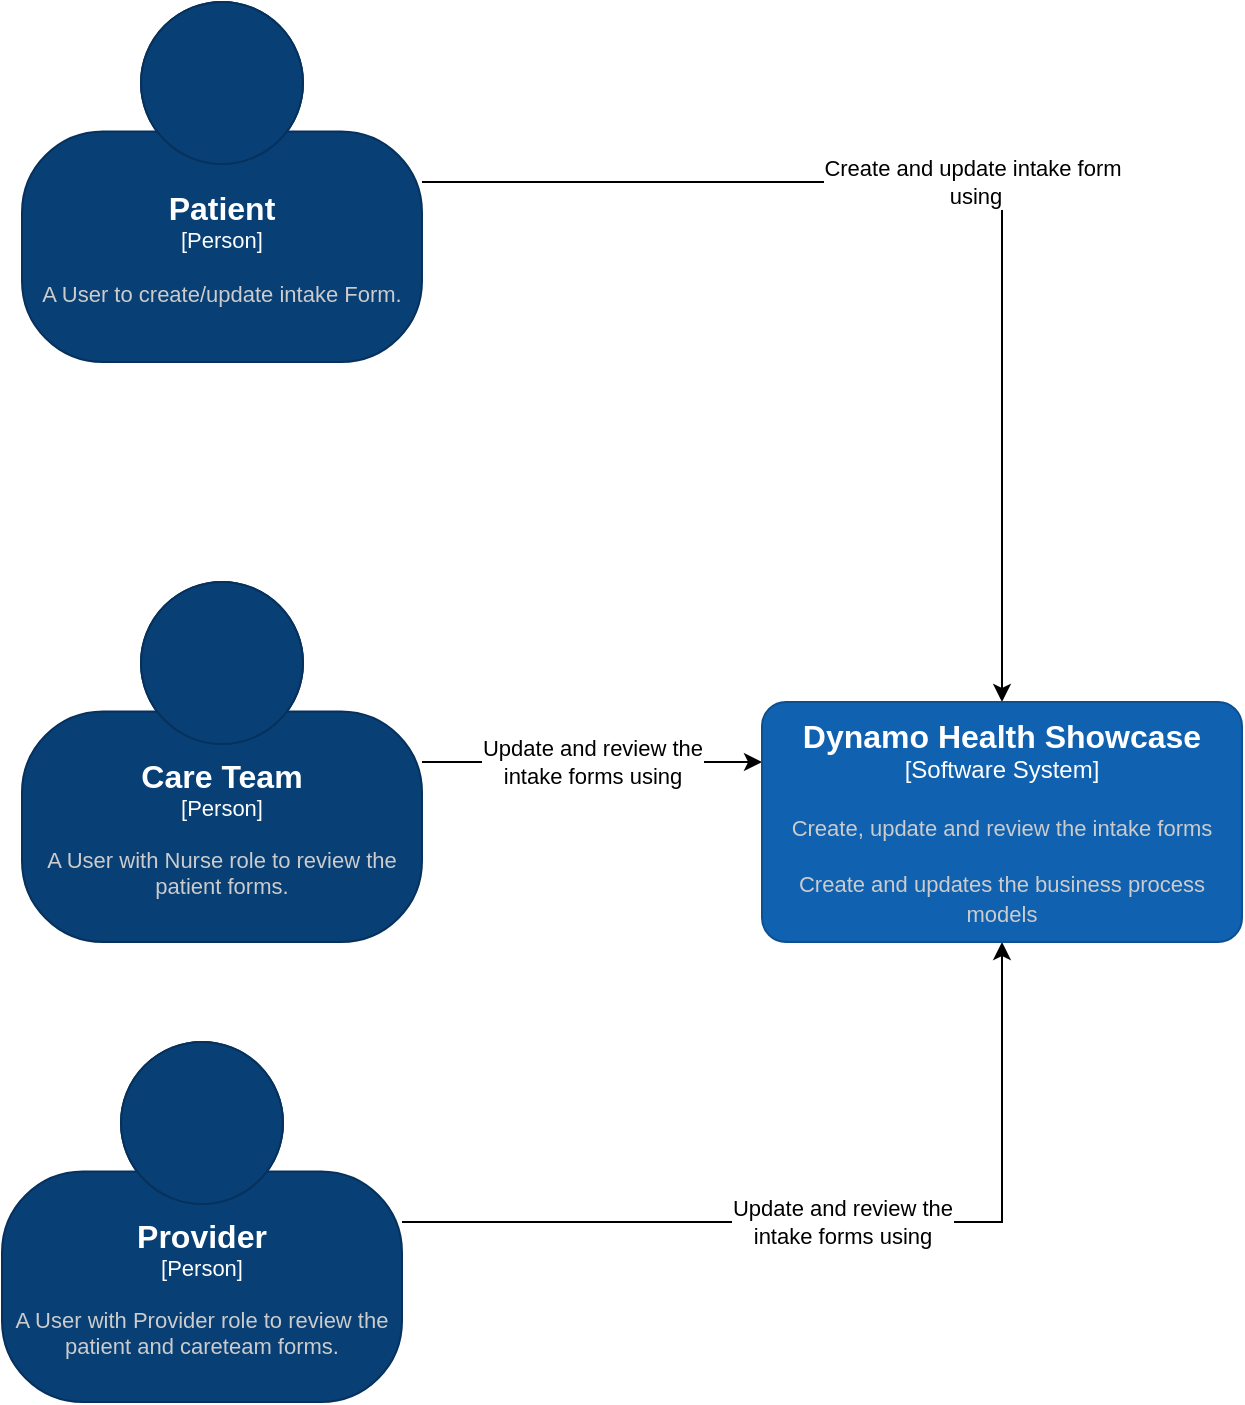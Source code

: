 <mxfile version="20.6.2" type="device" pages="4"><diagram id="5yMBDQsDHAnr4YDEo78-" name="System-Context"><mxGraphModel dx="1366" dy="841" grid="1" gridSize="10" guides="1" tooltips="1" connect="1" arrows="1" fold="1" page="1" pageScale="1" pageWidth="827" pageHeight="1169" math="0" shadow="0"><root><mxCell id="0"/><mxCell id="1" parent="0"/><mxCell id="9WWY2c2hEHjJWLopwV19-16" value="Create and update intake form&lt;br&gt;&amp;nbsp;using" style="edgeStyle=orthogonalEdgeStyle;rounded=0;orthogonalLoop=1;jettySize=auto;html=1;" parent="1" source="9WWY2c2hEHjJWLopwV19-12" target="9WWY2c2hEHjJWLopwV19-15" edge="1"><mxGeometry relative="1" as="geometry"/></mxCell><object placeholders="1" c4Name="Patient" c4Type="Person" c4Description="A User to  create/update intake Form." label="&lt;font style=&quot;font-size: 16px&quot;&gt;&lt;b&gt;%c4Name%&lt;/b&gt;&lt;/font&gt;&lt;div&gt;[%c4Type%]&lt;/div&gt;&lt;br&gt;&lt;div&gt;&lt;font style=&quot;font-size: 11px&quot;&gt;&lt;font color=&quot;#cccccc&quot;&gt;%c4Description%&lt;/font&gt;&lt;/div&gt;" id="9WWY2c2hEHjJWLopwV19-12"><mxCell style="html=1;fontSize=11;dashed=0;whiteSpace=wrap;fillColor=#083F75;strokeColor=#06315C;fontColor=#ffffff;shape=mxgraph.c4.person2;align=center;metaEdit=1;points=[[0.5,0,0],[1,0.5,0],[1,0.75,0],[0.75,1,0],[0.5,1,0],[0.25,1,0],[0,0.75,0],[0,0.5,0]];resizable=0;" parent="1" vertex="1"><mxGeometry x="170" y="210" width="200" height="180" as="geometry"/></mxCell></object><mxCell id="9WWY2c2hEHjJWLopwV19-17" value="Update and review the &lt;br&gt;intake forms using" style="edgeStyle=orthogonalEdgeStyle;rounded=0;orthogonalLoop=1;jettySize=auto;html=1;entryX=0;entryY=0.25;entryDx=0;entryDy=0;entryPerimeter=0;" parent="1" source="9WWY2c2hEHjJWLopwV19-13" target="9WWY2c2hEHjJWLopwV19-15" edge="1"><mxGeometry relative="1" as="geometry"/></mxCell><object placeholders="1" c4Name="Care Team" c4Type="Person" c4Description="A User with Nurse role to  review the patient forms." label="&lt;font style=&quot;font-size: 16px&quot;&gt;&lt;b&gt;%c4Name%&lt;/b&gt;&lt;/font&gt;&lt;div&gt;[%c4Type%]&lt;/div&gt;&lt;br&gt;&lt;div&gt;&lt;font style=&quot;font-size: 11px&quot;&gt;&lt;font color=&quot;#cccccc&quot;&gt;%c4Description%&lt;/font&gt;&lt;/div&gt;" id="9WWY2c2hEHjJWLopwV19-13"><mxCell style="html=1;fontSize=11;dashed=0;whiteSpace=wrap;fillColor=#083F75;strokeColor=#06315C;fontColor=#ffffff;shape=mxgraph.c4.person2;align=center;metaEdit=1;points=[[0.5,0,0],[1,0.5,0],[1,0.75,0],[0.75,1,0],[0.5,1,0],[0.25,1,0],[0,0.75,0],[0,0.5,0]];resizable=0;" parent="1" vertex="1"><mxGeometry x="170" y="500" width="200" height="180" as="geometry"/></mxCell></object><mxCell id="9WWY2c2hEHjJWLopwV19-18" value="Update and review the&lt;br&gt;intake forms using" style="edgeStyle=orthogonalEdgeStyle;rounded=0;orthogonalLoop=1;jettySize=auto;html=1;" parent="1" source="9WWY2c2hEHjJWLopwV19-14" target="9WWY2c2hEHjJWLopwV19-15" edge="1"><mxGeometry relative="1" as="geometry"/></mxCell><object placeholders="1" c4Name="Provider" c4Type="Person" c4Description="A User with Provider role to  review the patient and careteam forms." label="&lt;font style=&quot;font-size: 16px&quot;&gt;&lt;b&gt;%c4Name%&lt;/b&gt;&lt;/font&gt;&lt;div&gt;[%c4Type%]&lt;/div&gt;&lt;br&gt;&lt;div&gt;&lt;font style=&quot;font-size: 11px&quot;&gt;&lt;font color=&quot;#cccccc&quot;&gt;%c4Description%&lt;/font&gt;&lt;/div&gt;" id="9WWY2c2hEHjJWLopwV19-14"><mxCell style="html=1;fontSize=11;dashed=0;whiteSpace=wrap;fillColor=#083F75;strokeColor=#06315C;fontColor=#ffffff;shape=mxgraph.c4.person2;align=center;metaEdit=1;points=[[0.5,0,0],[1,0.5,0],[1,0.75,0],[0.75,1,0],[0.5,1,0],[0.25,1,0],[0,0.75,0],[0,0.5,0]];resizable=0;" parent="1" vertex="1"><mxGeometry x="160" y="730" width="200" height="180" as="geometry"/></mxCell></object><object placeholders="1" c4Name="Dynamo Health Showcase&#10;" c4Type="Software System" c4Description="Create, update and review the intake forms&#10;&#10;Create and updates the business process models" label="&lt;font style=&quot;font-size: 16px&quot;&gt;&lt;b&gt;%c4Name%&lt;/b&gt;&lt;/font&gt;&lt;div&gt;[%c4Type%]&lt;/div&gt;&lt;br&gt;&lt;div&gt;&lt;font style=&quot;font-size: 11px&quot;&gt;&lt;font color=&quot;#cccccc&quot;&gt;%c4Description%&lt;/font&gt;&lt;/div&gt;" id="9WWY2c2hEHjJWLopwV19-15"><mxCell style="rounded=1;whiteSpace=wrap;html=1;labelBackgroundColor=none;fillColor=#1061B0;fontColor=#ffffff;align=center;arcSize=10;strokeColor=#0D5091;metaEdit=1;resizable=0;points=[[0.25,0,0],[0.5,0,0],[0.75,0,0],[1,0.25,0],[1,0.5,0],[1,0.75,0],[0.75,1,0],[0.5,1,0],[0.25,1,0],[0,0.75,0],[0,0.5,0],[0,0.25,0]];" parent="1" vertex="1"><mxGeometry x="540" y="560" width="240" height="120" as="geometry"/></mxCell></object></root></mxGraphModel></diagram><diagram id="BJXCwD0RGr2HQybVFO3M" name="Container-diagram"><mxGraphModel dx="1366" dy="841" grid="1" gridSize="10" guides="1" tooltips="1" connect="1" arrows="1" fold="1" page="1" pageScale="1" pageWidth="827" pageHeight="1169" math="0" shadow="0"><root><mxCell id="0"/><mxCell id="1" parent="0"/><mxCell id="v_4WP_bn-rdc5L7ecMkm-6" style="edgeStyle=orthogonalEdgeStyle;rounded=0;orthogonalLoop=1;jettySize=auto;html=1;" parent="1" source="DDAc-m-tBWBgUUZh3KrV-1" target="v_4WP_bn-rdc5L7ecMkm-2" edge="1"><mxGeometry relative="1" as="geometry"><Array as="points"><mxPoint x="180" y="390"/><mxPoint x="180" y="390"/></Array></mxGeometry></mxCell><mxCell id="v_4WP_bn-rdc5L7ecMkm-12" value="Visits Patient&lt;br style=&quot;border-color: var(--border-color);&quot;&gt;application using [HTTPS]" style="edgeLabel;html=1;align=center;verticalAlign=middle;resizable=0;points=[];" parent="v_4WP_bn-rdc5L7ecMkm-6" vertex="1" connectable="0"><mxGeometry x="-0.213" y="5" relative="1" as="geometry"><mxPoint as="offset"/></mxGeometry></mxCell><object placeholders="1" c4Name="Patient" c4Type="Person" c4Description="A User to  create/update intake Form." label="&lt;font style=&quot;font-size: 16px&quot;&gt;&lt;b&gt;%c4Name%&lt;/b&gt;&lt;/font&gt;&lt;div&gt;[%c4Type%]&lt;/div&gt;&lt;br&gt;&lt;div&gt;&lt;font style=&quot;font-size: 11px&quot;&gt;&lt;font color=&quot;#cccccc&quot;&gt;%c4Description%&lt;/font&gt;&lt;/div&gt;" id="DDAc-m-tBWBgUUZh3KrV-1"><mxCell style="html=1;fontSize=11;dashed=0;whiteSpace=wrap;fillColor=#083F75;strokeColor=#06315C;fontColor=#ffffff;shape=mxgraph.c4.person2;align=center;metaEdit=1;points=[[0.5,0,0],[1,0.5,0],[1,0.75,0],[0.75,1,0],[0.5,1,0],[0.25,1,0],[0,0.75,0],[0,0.5,0]];resizable=0;" parent="1" vertex="1"><mxGeometry x="80" y="80" width="200" height="180" as="geometry"/></mxCell></object><mxCell id="v_4WP_bn-rdc5L7ecMkm-7" value="&lt;span style=&quot;color: rgb(0, 0, 0); font-family: Helvetica; font-size: 11px; font-style: normal; font-variant-ligatures: normal; font-variant-caps: normal; font-weight: 400; letter-spacing: normal; orphans: 2; text-align: center; text-indent: 0px; text-transform: none; widows: 2; word-spacing: 0px; -webkit-text-stroke-width: 0px; background-color: rgb(255, 255, 255); text-decoration-thickness: initial; text-decoration-style: initial; text-decoration-color: initial; float: none; display: inline !important;&quot;&gt;Visits care team&lt;/span&gt;&lt;br style=&quot;color: rgb(0, 0, 0); font-family: Helvetica; font-size: 11px; font-style: normal; font-variant-ligatures: normal; font-variant-caps: normal; font-weight: 400; letter-spacing: normal; orphans: 2; text-align: center; text-indent: 0px; text-transform: none; widows: 2; word-spacing: 0px; -webkit-text-stroke-width: 0px; text-decoration-thickness: initial; text-decoration-style: initial; text-decoration-color: initial; border-color: var(--border-color);&quot;&gt;&lt;span style=&quot;color: rgb(0, 0, 0); font-family: Helvetica; font-size: 11px; font-style: normal; font-variant-ligatures: normal; font-variant-caps: normal; font-weight: 400; letter-spacing: normal; orphans: 2; text-align: center; text-indent: 0px; text-transform: none; widows: 2; word-spacing: 0px; -webkit-text-stroke-width: 0px; background-color: rgb(255, 255, 255); text-decoration-thickness: initial; text-decoration-style: initial; text-decoration-color: initial; float: none; display: inline !important;&quot;&gt;application using [HTTPS]&lt;/span&gt;" style="edgeStyle=orthogonalEdgeStyle;rounded=0;orthogonalLoop=1;jettySize=auto;html=1;" parent="1" source="DDAc-m-tBWBgUUZh3KrV-2" target="v_4WP_bn-rdc5L7ecMkm-4" edge="1"><mxGeometry relative="1" as="geometry"/></mxCell><object placeholders="1" c4Name="Care Team" c4Type="Person" c4Description="A User with Nurse role to  review the patient forms." label="&lt;font style=&quot;font-size: 16px&quot;&gt;&lt;b&gt;%c4Name%&lt;/b&gt;&lt;/font&gt;&lt;div&gt;[%c4Type%]&lt;/div&gt;&lt;br&gt;&lt;div&gt;&lt;font style=&quot;font-size: 11px&quot;&gt;&lt;font color=&quot;#cccccc&quot;&gt;%c4Description%&lt;/font&gt;&lt;/div&gt;" id="DDAc-m-tBWBgUUZh3KrV-2"><mxCell style="html=1;fontSize=11;dashed=0;whiteSpace=wrap;fillColor=#083F75;strokeColor=#06315C;fontColor=#ffffff;shape=mxgraph.c4.person2;align=center;metaEdit=1;points=[[0.5,0,0],[1,0.5,0],[1,0.75,0],[0.75,1,0],[0.5,1,0],[0.25,1,0],[0,0.75,0],[0,0.5,0]];resizable=0;" parent="1" vertex="1"><mxGeometry x="420" y="80" width="200" height="180" as="geometry"/></mxCell></object><mxCell id="v_4WP_bn-rdc5L7ecMkm-8" style="edgeStyle=orthogonalEdgeStyle;rounded=0;orthogonalLoop=1;jettySize=auto;html=1;" parent="1" source="DDAc-m-tBWBgUUZh3KrV-3" target="v_4WP_bn-rdc5L7ecMkm-5" edge="1"><mxGeometry relative="1" as="geometry"><Array as="points"><mxPoint x="840" y="380"/><mxPoint x="840" y="380"/></Array></mxGeometry></mxCell><mxCell id="v_4WP_bn-rdc5L7ecMkm-13" value="Visits Provider&lt;br style=&quot;border-color: var(--border-color);&quot;&gt;application using [HTTPS]" style="edgeLabel;html=1;align=center;verticalAlign=middle;resizable=0;points=[];" parent="v_4WP_bn-rdc5L7ecMkm-8" vertex="1" connectable="0"><mxGeometry x="-0.347" y="1" relative="1" as="geometry"><mxPoint as="offset"/></mxGeometry></mxCell><object placeholders="1" c4Name="Provider" c4Type="Person" c4Description="A User with Provider role to  review the patient and careteam forms." label="&lt;font style=&quot;font-size: 16px&quot;&gt;&lt;b&gt;%c4Name%&lt;/b&gt;&lt;/font&gt;&lt;div&gt;[%c4Type%]&lt;/div&gt;&lt;br&gt;&lt;div&gt;&lt;font style=&quot;font-size: 11px&quot;&gt;&lt;font color=&quot;#cccccc&quot;&gt;%c4Description%&lt;/font&gt;&lt;/div&gt;" id="DDAc-m-tBWBgUUZh3KrV-3"><mxCell style="html=1;fontSize=11;dashed=0;whiteSpace=wrap;fillColor=#083F75;strokeColor=#06315C;fontColor=#ffffff;shape=mxgraph.c4.person2;align=center;metaEdit=1;points=[[0.5,0,0],[1,0.5,0],[1,0.75,0],[0.75,1,0],[0.5,1,0],[0.25,1,0],[0,0.75,0],[0,0.5,0]];resizable=0;" parent="1" vertex="1"><mxGeometry x="740" y="80" width="200" height="180" as="geometry"/></mxCell></object><object placeholders="1" c4Name="Dynamo Health Showcase&#10;" c4Type="SystemScopeBoundary" c4Application="Software System" label="&lt;font style=&quot;font-size: 16px&quot;&gt;&lt;b&gt;&lt;div style=&quot;text-align: left&quot;&gt;%c4Name%&lt;/div&gt;&lt;/b&gt;&lt;/font&gt;&lt;div style=&quot;text-align: left&quot;&gt;[%c4Application%]&lt;/div&gt;" id="DDAc-m-tBWBgUUZh3KrV-4"><mxCell style="rounded=1;fontSize=11;whiteSpace=wrap;html=1;dashed=1;arcSize=20;fillColor=none;strokeColor=#666666;fontColor=#333333;labelBackgroundColor=none;align=left;verticalAlign=bottom;labelBorderColor=none;spacingTop=0;spacing=10;dashPattern=8 4;metaEdit=1;rotatable=0;perimeter=rectanglePerimeter;noLabel=0;labelPadding=0;allowArrows=0;connectable=0;expand=0;recursiveResize=0;editable=1;pointerEvents=0;absoluteArcSize=1;points=[[0.25,0,0],[0.5,0,0],[0.75,0,0],[1,0.25,0],[1,0.5,0],[1,0.75,0],[0.75,1,0],[0.5,1,0],[0.25,1,0],[0,0.75,0],[0,0.5,0],[0,0.25,0]];" parent="1" vertex="1"><mxGeometry x="30" y="390" width="1000" height="600" as="geometry"/></mxCell></object><mxCell id="v_4WP_bn-rdc5L7ecMkm-9" style="edgeStyle=orthogonalEdgeStyle;rounded=0;orthogonalLoop=1;jettySize=auto;html=1;" parent="1" source="v_4WP_bn-rdc5L7ecMkm-2" target="v_4WP_bn-rdc5L7ecMkm-3" edge="1"><mxGeometry relative="1" as="geometry"><Array as="points"><mxPoint x="190" y="600"/><mxPoint x="520" y="600"/></Array></mxGeometry></mxCell><object placeholders="1" c4Name="Patient Web App&#10;" c4Type="Container" c4Technology="Javascript + React" c4Description="Provides patient Intake form functionalities" label="&lt;font style=&quot;font-size: 16px&quot;&gt;&lt;b&gt;%c4Name%&lt;/b&gt;&lt;/font&gt;&lt;div&gt;[%c4Type%: %c4Technology%]&lt;/div&gt;&lt;br&gt;&lt;div&gt;&lt;font style=&quot;font-size: 11px&quot;&gt;&lt;font color=&quot;#E6E6E6&quot;&gt;%c4Description%&lt;/font&gt;&lt;/div&gt;" id="v_4WP_bn-rdc5L7ecMkm-2"><mxCell style="rounded=1;whiteSpace=wrap;html=1;fontSize=11;labelBackgroundColor=none;fillColor=#23A2D9;fontColor=#ffffff;align=center;arcSize=10;strokeColor=#0E7DAD;metaEdit=1;resizable=0;points=[[0.25,0,0],[0.5,0,0],[0.75,0,0],[1,0.25,0],[1,0.5,0],[1,0.75,0],[0.75,1,0],[0.5,1,0],[0.25,1,0],[0,0.75,0],[0,0.5,0],[0,0.25,0]];" parent="1" vertex="1"><mxGeometry x="70" y="410" width="240" height="120" as="geometry"/></mxCell></object><mxCell id="u7-aQXUpxAKxses-OD4m-2" style="edgeStyle=orthogonalEdgeStyle;rounded=0;orthogonalLoop=1;jettySize=auto;html=1;" parent="1" source="v_4WP_bn-rdc5L7ecMkm-3" target="u7-aQXUpxAKxses-OD4m-1" edge="1"><mxGeometry relative="1" as="geometry"/></mxCell><object placeholders="1" c4Name="RESTFul API Application" c4Type="Container" c4Technology="e.g. SpringBoot,camunda7 webapp,etc" c4Description="Provides patient Intake and patient&#10; management functionalities&#10;" label="&lt;font style=&quot;font-size: 16px&quot;&gt;&lt;b&gt;%c4Name%&lt;/b&gt;&lt;/font&gt;&lt;div&gt;[%c4Type%: %c4Technology%]&lt;/div&gt;&lt;br&gt;&lt;div&gt;&lt;font style=&quot;font-size: 11px&quot;&gt;&lt;font color=&quot;#E6E6E6&quot;&gt;%c4Description%&lt;/font&gt;&lt;/div&gt;" id="v_4WP_bn-rdc5L7ecMkm-3"><mxCell style="rounded=1;whiteSpace=wrap;html=1;fontSize=11;labelBackgroundColor=none;align=center;arcSize=10;metaEdit=1;resizable=0;points=[[0.25,0,0],[0.5,0,0],[0.75,0,0],[1,0.25,0],[1,0.5,0],[1,0.75,0],[0.75,1,0],[0.5,1,0],[0.25,1,0],[0,0.75,0],[0,0.5,0],[0,0.25,0]];fillColor=#9AC7BF;strokeColor=#000000;" parent="1" vertex="1"><mxGeometry x="400" y="680" width="240" height="120" as="geometry"/></mxCell></object><mxCell id="v_4WP_bn-rdc5L7ecMkm-10" style="edgeStyle=orthogonalEdgeStyle;rounded=0;orthogonalLoop=1;jettySize=auto;html=1;" parent="1" source="v_4WP_bn-rdc5L7ecMkm-4" target="v_4WP_bn-rdc5L7ecMkm-3" edge="1"><mxGeometry relative="1" as="geometry"/></mxCell><object placeholders="1" c4Name="Care Team Web App" c4Type="Container" c4Technology="JavaScript + React" c4Description="Provides patients Intake form details and reviews functionalities" label="&lt;font style=&quot;font-size: 16px&quot;&gt;&lt;b&gt;%c4Name%&lt;/b&gt;&lt;/font&gt;&lt;div&gt;[%c4Type%: %c4Technology%]&lt;/div&gt;&lt;br&gt;&lt;div&gt;&lt;font style=&quot;font-size: 11px&quot;&gt;&lt;font color=&quot;#E6E6E6&quot;&gt;%c4Description%&lt;/font&gt;&lt;/div&gt;" id="v_4WP_bn-rdc5L7ecMkm-4"><mxCell style="rounded=1;whiteSpace=wrap;html=1;fontSize=11;labelBackgroundColor=none;fillColor=#23A2D9;fontColor=#ffffff;align=center;arcSize=10;strokeColor=#0E7DAD;metaEdit=1;resizable=0;points=[[0.25,0,0],[0.5,0,0],[0.75,0,0],[1,0.25,0],[1,0.5,0],[1,0.75,0],[0.75,1,0],[0.5,1,0],[0.25,1,0],[0,0.75,0],[0,0.5,0],[0,0.25,0]];" parent="1" vertex="1"><mxGeometry x="400" y="410" width="240" height="120" as="geometry"/></mxCell></object><mxCell id="v_4WP_bn-rdc5L7ecMkm-11" style="edgeStyle=orthogonalEdgeStyle;rounded=0;orthogonalLoop=1;jettySize=auto;html=1;entryX=0.5;entryY=0;entryDx=0;entryDy=0;entryPerimeter=0;" parent="1" source="v_4WP_bn-rdc5L7ecMkm-5" target="v_4WP_bn-rdc5L7ecMkm-3" edge="1"><mxGeometry relative="1" as="geometry"><Array as="points"><mxPoint x="860" y="600"/><mxPoint x="520" y="600"/></Array></mxGeometry></mxCell><object placeholders="1" c4Name="Provider Web App" c4Type="Container" c4Technology="JavaScript + React" c4Description="Provides patients Intake form details and reviews functionalities for provider&#10;" label="&lt;font style=&quot;font-size: 16px&quot;&gt;&lt;b&gt;%c4Name%&lt;/b&gt;&lt;/font&gt;&lt;div&gt;[%c4Type%: %c4Technology%]&lt;/div&gt;&lt;br&gt;&lt;div&gt;&lt;font style=&quot;font-size: 11px&quot;&gt;&lt;font color=&quot;#E6E6E6&quot;&gt;%c4Description%&lt;/font&gt;&lt;/div&gt;" id="v_4WP_bn-rdc5L7ecMkm-5"><mxCell style="rounded=1;whiteSpace=wrap;html=1;fontSize=11;labelBackgroundColor=none;fillColor=#23A2D9;fontColor=#ffffff;align=center;arcSize=10;strokeColor=#0E7DAD;metaEdit=1;resizable=0;points=[[0.25,0,0],[0.5,0,0],[0.75,0,0],[1,0.25,0],[1,0.5,0],[1,0.75,0],[0.75,1,0],[0.5,1,0],[0.25,1,0],[0,0.75,0],[0,0.5,0],[0,0.25,0]];" parent="1" vertex="1"><mxGeometry x="740" y="410" width="240" height="120" as="geometry"/></mxCell></object><object placeholders="1" c4Type="Database" c4Container="Container" c4Technology="SQL + Postgresql" c4Description="Stores all information in schema and tables" label="&lt;font style=&quot;font-size: 16px&quot;&gt;&lt;b&gt;%c4Type%&lt;/b&gt;&lt;/font&gt;&lt;div&gt;[%c4Container%:&amp;nbsp;%c4Technology%]&lt;/div&gt;&lt;br&gt;&lt;div&gt;&lt;font style=&quot;font-size: 11px&quot;&gt;&lt;font color=&quot;#E6E6E6&quot;&gt;%c4Description%&lt;/font&gt;&lt;/div&gt;" id="u7-aQXUpxAKxses-OD4m-1"><mxCell style="shape=cylinder3;size=15;whiteSpace=wrap;html=1;boundedLbl=1;rounded=0;labelBackgroundColor=none;fillColor=#23A2D9;fontSize=12;fontColor=#ffffff;align=center;strokeColor=#0E7DAD;metaEdit=1;points=[[0.5,0,0],[1,0.25,0],[1,0.5,0],[1,0.75,0],[0.5,1,0],[0,0.75,0],[0,0.5,0],[0,0.25,0]];resizable=0;" parent="1" vertex="1"><mxGeometry x="660" y="850" width="240" height="120" as="geometry"/></mxCell></object></root></mxGraphModel></diagram><diagram id="g78hZLugFcVti0XRszJQ" name="class-diagram"><mxGraphModel dx="1366" dy="841" grid="1" gridSize="10" guides="1" tooltips="1" connect="1" arrows="1" fold="1" page="1" pageScale="1" pageWidth="827" pageHeight="1169" math="0" shadow="0"><root><mxCell id="0"/><mxCell id="1" parent="0"/><mxCell id="XpWDE-z4rotpAud8vWpD-4" value="Intake_form" style="swimlane;fontStyle=0;childLayout=stackLayout;horizontal=1;startSize=26;fillColor=#dae8fc;horizontalStack=0;resizeParent=1;resizeParentMax=0;resizeLast=0;collapsible=1;marginBottom=0;strokeColor=#6c8ebf;" parent="1" vertex="1"><mxGeometry x="220" y="160" width="140" height="208" as="geometry"/></mxCell><mxCell id="XpWDE-z4rotpAud8vWpD-6" value="id" style="text;strokeColor=none;fillColor=none;align=left;verticalAlign=top;spacingLeft=4;spacingRight=4;overflow=hidden;rotatable=0;points=[[0,0.5],[1,0.5]];portConstraint=eastwest;" parent="XpWDE-z4rotpAud8vWpD-4" vertex="1"><mxGeometry y="26" width="140" height="26" as="geometry"/></mxCell><mxCell id="XpWDE-z4rotpAud8vWpD-22" value="patient_firstname" style="text;strokeColor=none;fillColor=none;align=left;verticalAlign=top;spacingLeft=4;spacingRight=4;overflow=hidden;rotatable=0;points=[[0,0.5],[1,0.5]];portConstraint=eastwest;" parent="XpWDE-z4rotpAud8vWpD-4" vertex="1"><mxGeometry y="52" width="140" height="26" as="geometry"/></mxCell><mxCell id="e3hZSBTx62Yl9psJ_fln-1" value="patient_lastname" style="text;strokeColor=none;fillColor=none;align=left;verticalAlign=top;spacingLeft=4;spacingRight=4;overflow=hidden;rotatable=0;points=[[0,0.5],[1,0.5]];portConstraint=eastwest;" parent="XpWDE-z4rotpAud8vWpD-4" vertex="1"><mxGeometry y="78" width="140" height="26" as="geometry"/></mxCell><mxCell id="XpWDE-z4rotpAud8vWpD-15" value="process_instance_key" style="text;strokeColor=none;fillColor=none;align=left;verticalAlign=top;spacingLeft=4;spacingRight=4;overflow=hidden;rotatable=0;points=[[0,0.5],[1,0.5]];portConstraint=eastwest;" parent="XpWDE-z4rotpAud8vWpD-4" vertex="1"><mxGeometry y="104" width="140" height="26" as="geometry"/></mxCell><mxCell id="XpWDE-z4rotpAud8vWpD-9" value="status" style="text;strokeColor=none;fillColor=none;align=left;verticalAlign=top;spacingLeft=4;spacingRight=4;overflow=hidden;rotatable=0;points=[[0,0.5],[1,0.5]];portConstraint=eastwest;" parent="XpWDE-z4rotpAud8vWpD-4" vertex="1"><mxGeometry y="130" width="140" height="26" as="geometry"/></mxCell><mxCell id="XpWDE-z4rotpAud8vWpD-10" value="created_on" style="text;strokeColor=none;fillColor=none;align=left;verticalAlign=top;spacingLeft=4;spacingRight=4;overflow=hidden;rotatable=0;points=[[0,0.5],[1,0.5]];portConstraint=eastwest;" parent="XpWDE-z4rotpAud8vWpD-4" vertex="1"><mxGeometry y="156" width="140" height="26" as="geometry"/></mxCell><mxCell id="XpWDE-z4rotpAud8vWpD-12" value="modified_on" style="text;strokeColor=none;fillColor=none;align=left;verticalAlign=top;spacingLeft=4;spacingRight=4;overflow=hidden;rotatable=0;points=[[0,0.5],[1,0.5]];portConstraint=eastwest;" parent="XpWDE-z4rotpAud8vWpD-4" vertex="1"><mxGeometry y="182" width="140" height="26" as="geometry"/></mxCell></root></mxGraphModel></diagram><diagram id="TWlcnoih6veONWlyy_2L" name="Sequence diagram"><mxGraphModel dx="1366" dy="841" grid="1" gridSize="10" guides="1" tooltips="1" connect="1" arrows="1" fold="1" page="1" pageScale="1" pageWidth="827" pageHeight="1169" math="0" shadow="0"><root><mxCell id="0"/><mxCell id="1" parent="0"/><mxCell id="OKBlbXvvnZSu9rRJi_Yc-3" value=":Client" style="shape=umlLifeline;perimeter=lifelinePerimeter;whiteSpace=wrap;html=1;container=1;collapsible=0;recursiveResize=0;outlineConnect=0;" parent="1" vertex="1"><mxGeometry x="260" y="120" width="100" height="1440" as="geometry"/></mxCell><mxCell id="OKBlbXvvnZSu9rRJi_Yc-27" value="Request to save submission data&amp;nbsp;" style="edgeStyle=elbowEdgeStyle;fontSize=12;html=1;endArrow=blockThin;endFill=1;rounded=0;" parent="OKBlbXvvnZSu9rRJi_Yc-3" target="OKBlbXvvnZSu9rRJi_Yc-5" edge="1"><mxGeometry x="0.077" y="20" width="160" relative="1" as="geometry"><mxPoint x="50.5" y="970" as="sourcePoint"/><mxPoint x="260" y="970" as="targetPoint"/><Array as="points"><mxPoint x="150" y="970"/></Array><mxPoint x="1" as="offset"/></mxGeometry></mxCell><mxCell id="OKBlbXvvnZSu9rRJi_Yc-4" value=":workflowSvc" style="shape=umlLifeline;perimeter=lifelinePerimeter;whiteSpace=wrap;html=1;container=1;collapsible=0;recursiveResize=0;outlineConnect=0;" parent="1" vertex="1"><mxGeometry x="740" y="120" width="100" height="1440" as="geometry"/></mxCell><mxCell id="OKBlbXvvnZSu9rRJi_Yc-28" value="Request to save Submission data" style="edgeStyle=elbowEdgeStyle;fontSize=12;html=1;endArrow=blockThin;endFill=1;rounded=0;" parent="OKBlbXvvnZSu9rRJi_Yc-4" edge="1"><mxGeometry x="0.527" y="20" width="160" relative="1" as="geometry"><mxPoint x="-9.5" y="1010" as="sourcePoint"/><mxPoint x="50" y="1010" as="targetPoint"/><Array as="points"><mxPoint x="-170" y="890"/></Array><mxPoint x="1" as="offset"/></mxGeometry></mxCell><mxCell id="OKBlbXvvnZSu9rRJi_Yc-30" value="&lt;font style=&quot;font-size: 12px;&quot;&gt;Success Response for save &lt;br&gt;submmison data&lt;/font&gt;" style="html=1;verticalAlign=bottom;endArrow=open;dashed=1;endSize=8;rounded=0;" parent="OKBlbXvvnZSu9rRJi_Yc-4" edge="1"><mxGeometry relative="1" as="geometry"><mxPoint x="50" y="1130" as="sourcePoint"/><mxPoint x="-170" y="1130" as="targetPoint"/><Array as="points"/></mxGeometry></mxCell><mxCell id="OKBlbXvvnZSu9rRJi_Yc-5" value=":WebBff" style="shape=umlLifeline;perimeter=lifelinePerimeter;whiteSpace=wrap;html=1;container=1;collapsible=0;recursiveResize=0;outlineConnect=0;" parent="1" vertex="1"><mxGeometry x="520" y="120" width="100" height="1450" as="geometry"/></mxCell><mxCell id="OKBlbXvvnZSu9rRJi_Yc-35" value="Request to update Intake form with patient data and status" style="edgeStyle=elbowEdgeStyle;fontSize=12;html=1;endArrow=blockThin;endFill=1;rounded=0;" parent="OKBlbXvvnZSu9rRJi_Yc-5" target="OKBlbXvvnZSu9rRJi_Yc-12" edge="1"><mxGeometry width="160" relative="1" as="geometry"><mxPoint x="50" y="1280" as="sourcePoint"/><mxPoint x="210" y="1280" as="targetPoint"/><Array as="points"><mxPoint x="490" y="1290"/></Array></mxGeometry></mxCell><mxCell id="OKBlbXvvnZSu9rRJi_Yc-7" value="Patient" style="shape=umlLifeline;participant=umlActor;perimeter=lifelinePerimeter;whiteSpace=wrap;html=1;container=1;collapsible=0;recursiveResize=0;verticalAlign=top;spacingTop=36;outlineConnect=0;size=50;" parent="1" vertex="1"><mxGeometry x="90" y="120" width="20" height="1440" as="geometry"/></mxCell><mxCell id="OKBlbXvvnZSu9rRJi_Yc-9" value="Patient Initate Intake Form" style="edgeStyle=elbowEdgeStyle;fontSize=12;html=1;endArrow=blockThin;endFill=1;rounded=0;" parent="OKBlbXvvnZSu9rRJi_Yc-7" target="OKBlbXvvnZSu9rRJi_Yc-3" edge="1"><mxGeometry x="0.05" y="20" width="160" relative="1" as="geometry"><mxPoint x="10" y="150" as="sourcePoint"/><mxPoint x="170" y="150" as="targetPoint"/><Array as="points"><mxPoint x="170" y="150"/></Array><mxPoint as="offset"/></mxGeometry></mxCell><mxCell id="OKBlbXvvnZSu9rRJi_Yc-26" value="Patient Submits the intake form" style="edgeStyle=elbowEdgeStyle;fontSize=12;html=1;endArrow=blockThin;endFill=1;rounded=0;" parent="OKBlbXvvnZSu9rRJi_Yc-7" target="OKBlbXvvnZSu9rRJi_Yc-3" edge="1"><mxGeometry width="160" relative="1" as="geometry"><mxPoint x="10" y="920" as="sourcePoint"/><mxPoint x="170" y="920" as="targetPoint"/><Array as="points"><mxPoint x="150" y="920"/></Array></mxGeometry></mxCell><mxCell id="OKBlbXvvnZSu9rRJi_Yc-10" value="&lt;font style=&quot;font-size: 12px;&quot;&gt;Response with user defined &lt;br&gt;ProcessKey&lt;/font&gt;" style="html=1;verticalAlign=bottom;endArrow=open;dashed=1;endSize=8;rounded=0;" parent="1" source="OKBlbXvvnZSu9rRJi_Yc-4" target="OKBlbXvvnZSu9rRJi_Yc-5" edge="1"><mxGeometry relative="1" as="geometry"><mxPoint x="710" y="480" as="sourcePoint"/><mxPoint x="630" y="480" as="targetPoint"/><Array as="points"><mxPoint x="690" y="510"/></Array></mxGeometry></mxCell><mxCell id="OKBlbXvvnZSu9rRJi_Yc-11" value="Client Request's the initate Intake Form&amp;nbsp;" style="edgeStyle=elbowEdgeStyle;fontSize=12;html=1;endArrow=blockThin;endFill=1;rounded=0;" parent="1" target="OKBlbXvvnZSu9rRJi_Yc-5" edge="1"><mxGeometry x="0.05" y="20" width="160" relative="1" as="geometry"><mxPoint x="309" y="320" as="sourcePoint"/><mxPoint x="518.5" y="320" as="targetPoint"/><Array as="points"><mxPoint x="550" y="320"/></Array><mxPoint as="offset"/></mxGeometry></mxCell><mxCell id="OKBlbXvvnZSu9rRJi_Yc-12" value=":IntakeFormSvc" style="shape=umlLifeline;perimeter=lifelinePerimeter;whiteSpace=wrap;html=1;container=1;collapsible=0;recursiveResize=0;outlineConnect=0;" parent="1" vertex="1"><mxGeometry x="980" y="120" width="100" height="1440" as="geometry"/></mxCell><mxCell id="OKBlbXvvnZSu9rRJi_Yc-13" value="Request to call initiate the process&amp;nbsp;" style="edgeStyle=elbowEdgeStyle;fontSize=12;html=1;endArrow=blockThin;endFill=1;rounded=0;" parent="1" target="OKBlbXvvnZSu9rRJi_Yc-4" edge="1"><mxGeometry x="0.05" y="20" width="160" relative="1" as="geometry"><mxPoint x="570" y="380" as="sourcePoint"/><mxPoint x="727.5" y="380" as="targetPoint"/><Array as="points"><mxPoint x="708" y="380"/></Array><mxPoint as="offset"/></mxGeometry></mxCell><mxCell id="OKBlbXvvnZSu9rRJi_Yc-14" value="Start the Process Instance&amp;nbsp;" style="edgeStyle=elbowEdgeStyle;fontSize=12;html=1;endArrow=blockThin;endFill=1;rounded=0;" parent="1" target="OKBlbXvvnZSu9rRJi_Yc-4" edge="1"><mxGeometry x="0.047" y="20" width="160" relative="1" as="geometry"><mxPoint x="790" y="400" as="sourcePoint"/><mxPoint x="850" y="470" as="targetPoint"/><Array as="points"><mxPoint x="850" y="440"/></Array><mxPoint as="offset"/></mxGeometry></mxCell><mxCell id="OKBlbXvvnZSu9rRJi_Yc-15" value="Request to save the Intake form details with status and&amp;nbsp;&lt;br&gt;user defined process key" style="edgeStyle=elbowEdgeStyle;fontSize=12;html=1;endArrow=blockThin;endFill=1;rounded=0;" parent="1" target="OKBlbXvvnZSu9rRJi_Yc-12" edge="1"><mxGeometry x="0.05" y="20" width="160" relative="1" as="geometry"><mxPoint x="570" y="600" as="sourcePoint"/><mxPoint x="789.5" y="600" as="targetPoint"/><Array as="points"><mxPoint x="708" y="600"/></Array><mxPoint as="offset"/></mxGeometry></mxCell><mxCell id="OKBlbXvvnZSu9rRJi_Yc-16" value="&lt;font style=&quot;font-size: 12px;&quot;&gt;Response with&amp;nbsp; intake form details&lt;br&gt;&lt;/font&gt;" style="html=1;verticalAlign=bottom;endArrow=open;dashed=1;endSize=8;rounded=0;" parent="1" source="OKBlbXvvnZSu9rRJi_Yc-12" target="OKBlbXvvnZSu9rRJi_Yc-5" edge="1"><mxGeometry relative="1" as="geometry"><mxPoint x="1020" y="660" as="sourcePoint"/><mxPoint x="800" y="660" as="targetPoint"/><Array as="points"><mxPoint x="920.5" y="660"/></Array></mxGeometry></mxCell><mxCell id="OKBlbXvvnZSu9rRJi_Yc-19" value="Client Request's the Retrieve intake form data" style="edgeStyle=elbowEdgeStyle;fontSize=12;html=1;endArrow=blockThin;endFill=1;rounded=0;" parent="1" edge="1"><mxGeometry x="0.05" y="20" width="160" relative="1" as="geometry"><mxPoint x="310" y="740" as="sourcePoint"/><mxPoint x="570.5" y="740" as="targetPoint"/><Array as="points"><mxPoint x="551" y="740"/></Array><mxPoint as="offset"/></mxGeometry></mxCell><mxCell id="OKBlbXvvnZSu9rRJi_Yc-20" value="Request Form schema for&lt;br&gt;&amp;nbsp;intake form" style="edgeStyle=elbowEdgeStyle;fontSize=12;html=1;endArrow=blockThin;endFill=1;rounded=0;" parent="1" target="OKBlbXvvnZSu9rRJi_Yc-4" edge="1"><mxGeometry x="0.184" y="20" width="160" relative="1" as="geometry"><mxPoint x="570" y="790" as="sourcePoint"/><mxPoint x="750.5" y="790" as="targetPoint"/><Array as="points"><mxPoint x="731" y="790"/></Array><mxPoint as="offset"/></mxGeometry></mxCell><mxCell id="OKBlbXvvnZSu9rRJi_Yc-21" value="&lt;font style=&quot;font-size: 12px;&quot;&gt;Response with&amp;nbsp; Formschema &lt;br&gt;for intake form&lt;br&gt;&lt;/font&gt;" style="html=1;verticalAlign=bottom;endArrow=open;dashed=1;endSize=8;rounded=0;" parent="1" edge="1"><mxGeometry relative="1" as="geometry"><mxPoint x="790" y="860" as="sourcePoint"/><mxPoint x="570" y="860" as="targetPoint"/><Array as="points"/></mxGeometry></mxCell><mxCell id="OKBlbXvvnZSu9rRJi_Yc-24" value="&lt;font style=&quot;font-size: 12px;&quot;&gt;Response with&amp;nbsp; Formschema &lt;br&gt;for intake form for Render Form data&lt;br&gt;&lt;/font&gt;" style="html=1;verticalAlign=bottom;endArrow=open;dashed=1;endSize=8;rounded=0;" parent="1" edge="1"><mxGeometry relative="1" as="geometry"><mxPoint x="569.5" y="908" as="sourcePoint"/><mxPoint x="309.5" y="908" as="targetPoint"/><Array as="points"><mxPoint x="340" y="908"/></Array></mxGeometry></mxCell><mxCell id="OKBlbXvvnZSu9rRJi_Yc-25" value="&lt;font style=&quot;font-size: 12px;&quot;&gt;Patient Views the intake form&lt;br&gt;&lt;/font&gt;" style="html=1;verticalAlign=bottom;endArrow=open;dashed=1;endSize=8;rounded=0;" parent="1" edge="1"><mxGeometry x="0.048" y="-10" relative="1" as="geometry"><mxPoint x="310" y="970" as="sourcePoint"/><mxPoint x="100" y="970" as="targetPoint"/><Array as="points"><mxPoint x="130.5" y="970"/></Array><mxPoint as="offset"/></mxGeometry></mxCell><mxCell id="OKBlbXvvnZSu9rRJi_Yc-29" value="parse and save the data in process&amp;nbsp;&lt;br&gt;domain entity" style="edgeStyle=elbowEdgeStyle;fontSize=12;html=1;endArrow=blockThin;endFill=1;rounded=0;" parent="1" edge="1"><mxGeometry x="0.047" y="20" width="160" relative="1" as="geometry"><mxPoint x="790.5" y="1169" as="sourcePoint"/><mxPoint x="790" y="1209" as="targetPoint"/><Array as="points"><mxPoint x="850.5" y="1209"/></Array><mxPoint as="offset"/></mxGeometry></mxCell><mxCell id="OKBlbXvvnZSu9rRJi_Yc-31" value="Retrieve submiission data &amp;amp;&amp;nbsp;&lt;br&gt;parse the Patient data" style="edgeStyle=elbowEdgeStyle;fontSize=12;html=1;endArrow=blockThin;endFill=1;rounded=0;" parent="1" edge="1"><mxGeometry x="0.047" y="20" width="160" relative="1" as="geometry"><mxPoint x="570.5" y="1290" as="sourcePoint"/><mxPoint x="570" y="1330" as="targetPoint"/><Array as="points"><mxPoint x="630.5" y="1330"/></Array><mxPoint as="offset"/></mxGeometry></mxCell><mxCell id="OKBlbXvvnZSu9rRJi_Yc-36" value="update the patient data in db" style="edgeStyle=elbowEdgeStyle;fontSize=12;html=1;endArrow=blockThin;endFill=1;rounded=0;" parent="1" edge="1"><mxGeometry x="0.047" y="20" width="160" relative="1" as="geometry"><mxPoint x="1030.5" y="1420" as="sourcePoint"/><mxPoint x="1030" y="1460" as="targetPoint"/><Array as="points"><mxPoint x="1090.5" y="1460"/></Array><mxPoint as="offset"/></mxGeometry></mxCell><mxCell id="OKBlbXvvnZSu9rRJi_Yc-37" value="&lt;font style=&quot;font-size: 12px;&quot;&gt;Success Response for update Intake form&lt;br&gt;&lt;/font&gt;" style="html=1;verticalAlign=bottom;endArrow=open;dashed=1;endSize=8;rounded=0;" parent="1" target="OKBlbXvvnZSu9rRJi_Yc-5" edge="1"><mxGeometry relative="1" as="geometry"><mxPoint x="1030" y="1490.0" as="sourcePoint"/><mxPoint x="810" y="1490.0" as="targetPoint"/><Array as="points"/></mxGeometry></mxCell><mxCell id="OKBlbXvvnZSu9rRJi_Yc-38" value="&lt;font style=&quot;font-size: 12px;&quot;&gt;Success Response&amp;nbsp;&lt;br&gt;&lt;/font&gt;" style="html=1;verticalAlign=bottom;endArrow=open;dashed=1;endSize=8;rounded=0;" parent="1" edge="1"><mxGeometry relative="1" as="geometry"><mxPoint x="570" y="1520" as="sourcePoint"/><mxPoint x="310" y="1520" as="targetPoint"/><Array as="points"/></mxGeometry></mxCell><mxCell id="OKBlbXvvnZSu9rRJi_Yc-39" value="&lt;font style=&quot;font-size: 12px;&quot;&gt;Success Response&amp;nbsp;&lt;br&gt;&lt;/font&gt;" style="html=1;verticalAlign=bottom;endArrow=open;dashed=1;endSize=8;rounded=0;exitX=0.5;exitY=0.993;exitDx=0;exitDy=0;exitPerimeter=0;" parent="1" source="OKBlbXvvnZSu9rRJi_Yc-3" target="OKBlbXvvnZSu9rRJi_Yc-7" edge="1"><mxGeometry relative="1" as="geometry"><mxPoint x="330" y="1550" as="sourcePoint"/><mxPoint x="70" y="1550" as="targetPoint"/><Array as="points"/></mxGeometry></mxCell><mxCell id="OKBlbXvvnZSu9rRJi_Yc-40" value="&lt;h1&gt;&lt;font style=&quot;font-size: 19px;&quot;&gt;Submit Intake Form&lt;/font&gt;&lt;/h1&gt;" style="text;html=1;align=center;verticalAlign=middle;resizable=0;points=[];autosize=1;strokeColor=none;fillColor=none;fontSize=12;fontStyle=1;strokeWidth=1;" parent="1" vertex="1"><mxGeometry x="30" y="5" width="200" height="70" as="geometry"/></mxCell></root></mxGraphModel></diagram></mxfile>